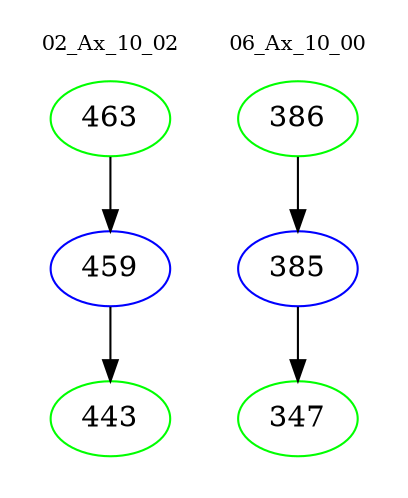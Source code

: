 digraph{
subgraph cluster_0 {
color = white
label = "02_Ax_10_02";
fontsize=10;
T0_463 [label="463", color="green"]
T0_463 -> T0_459 [color="black"]
T0_459 [label="459", color="blue"]
T0_459 -> T0_443 [color="black"]
T0_443 [label="443", color="green"]
}
subgraph cluster_1 {
color = white
label = "06_Ax_10_00";
fontsize=10;
T1_386 [label="386", color="green"]
T1_386 -> T1_385 [color="black"]
T1_385 [label="385", color="blue"]
T1_385 -> T1_347 [color="black"]
T1_347 [label="347", color="green"]
}
}
